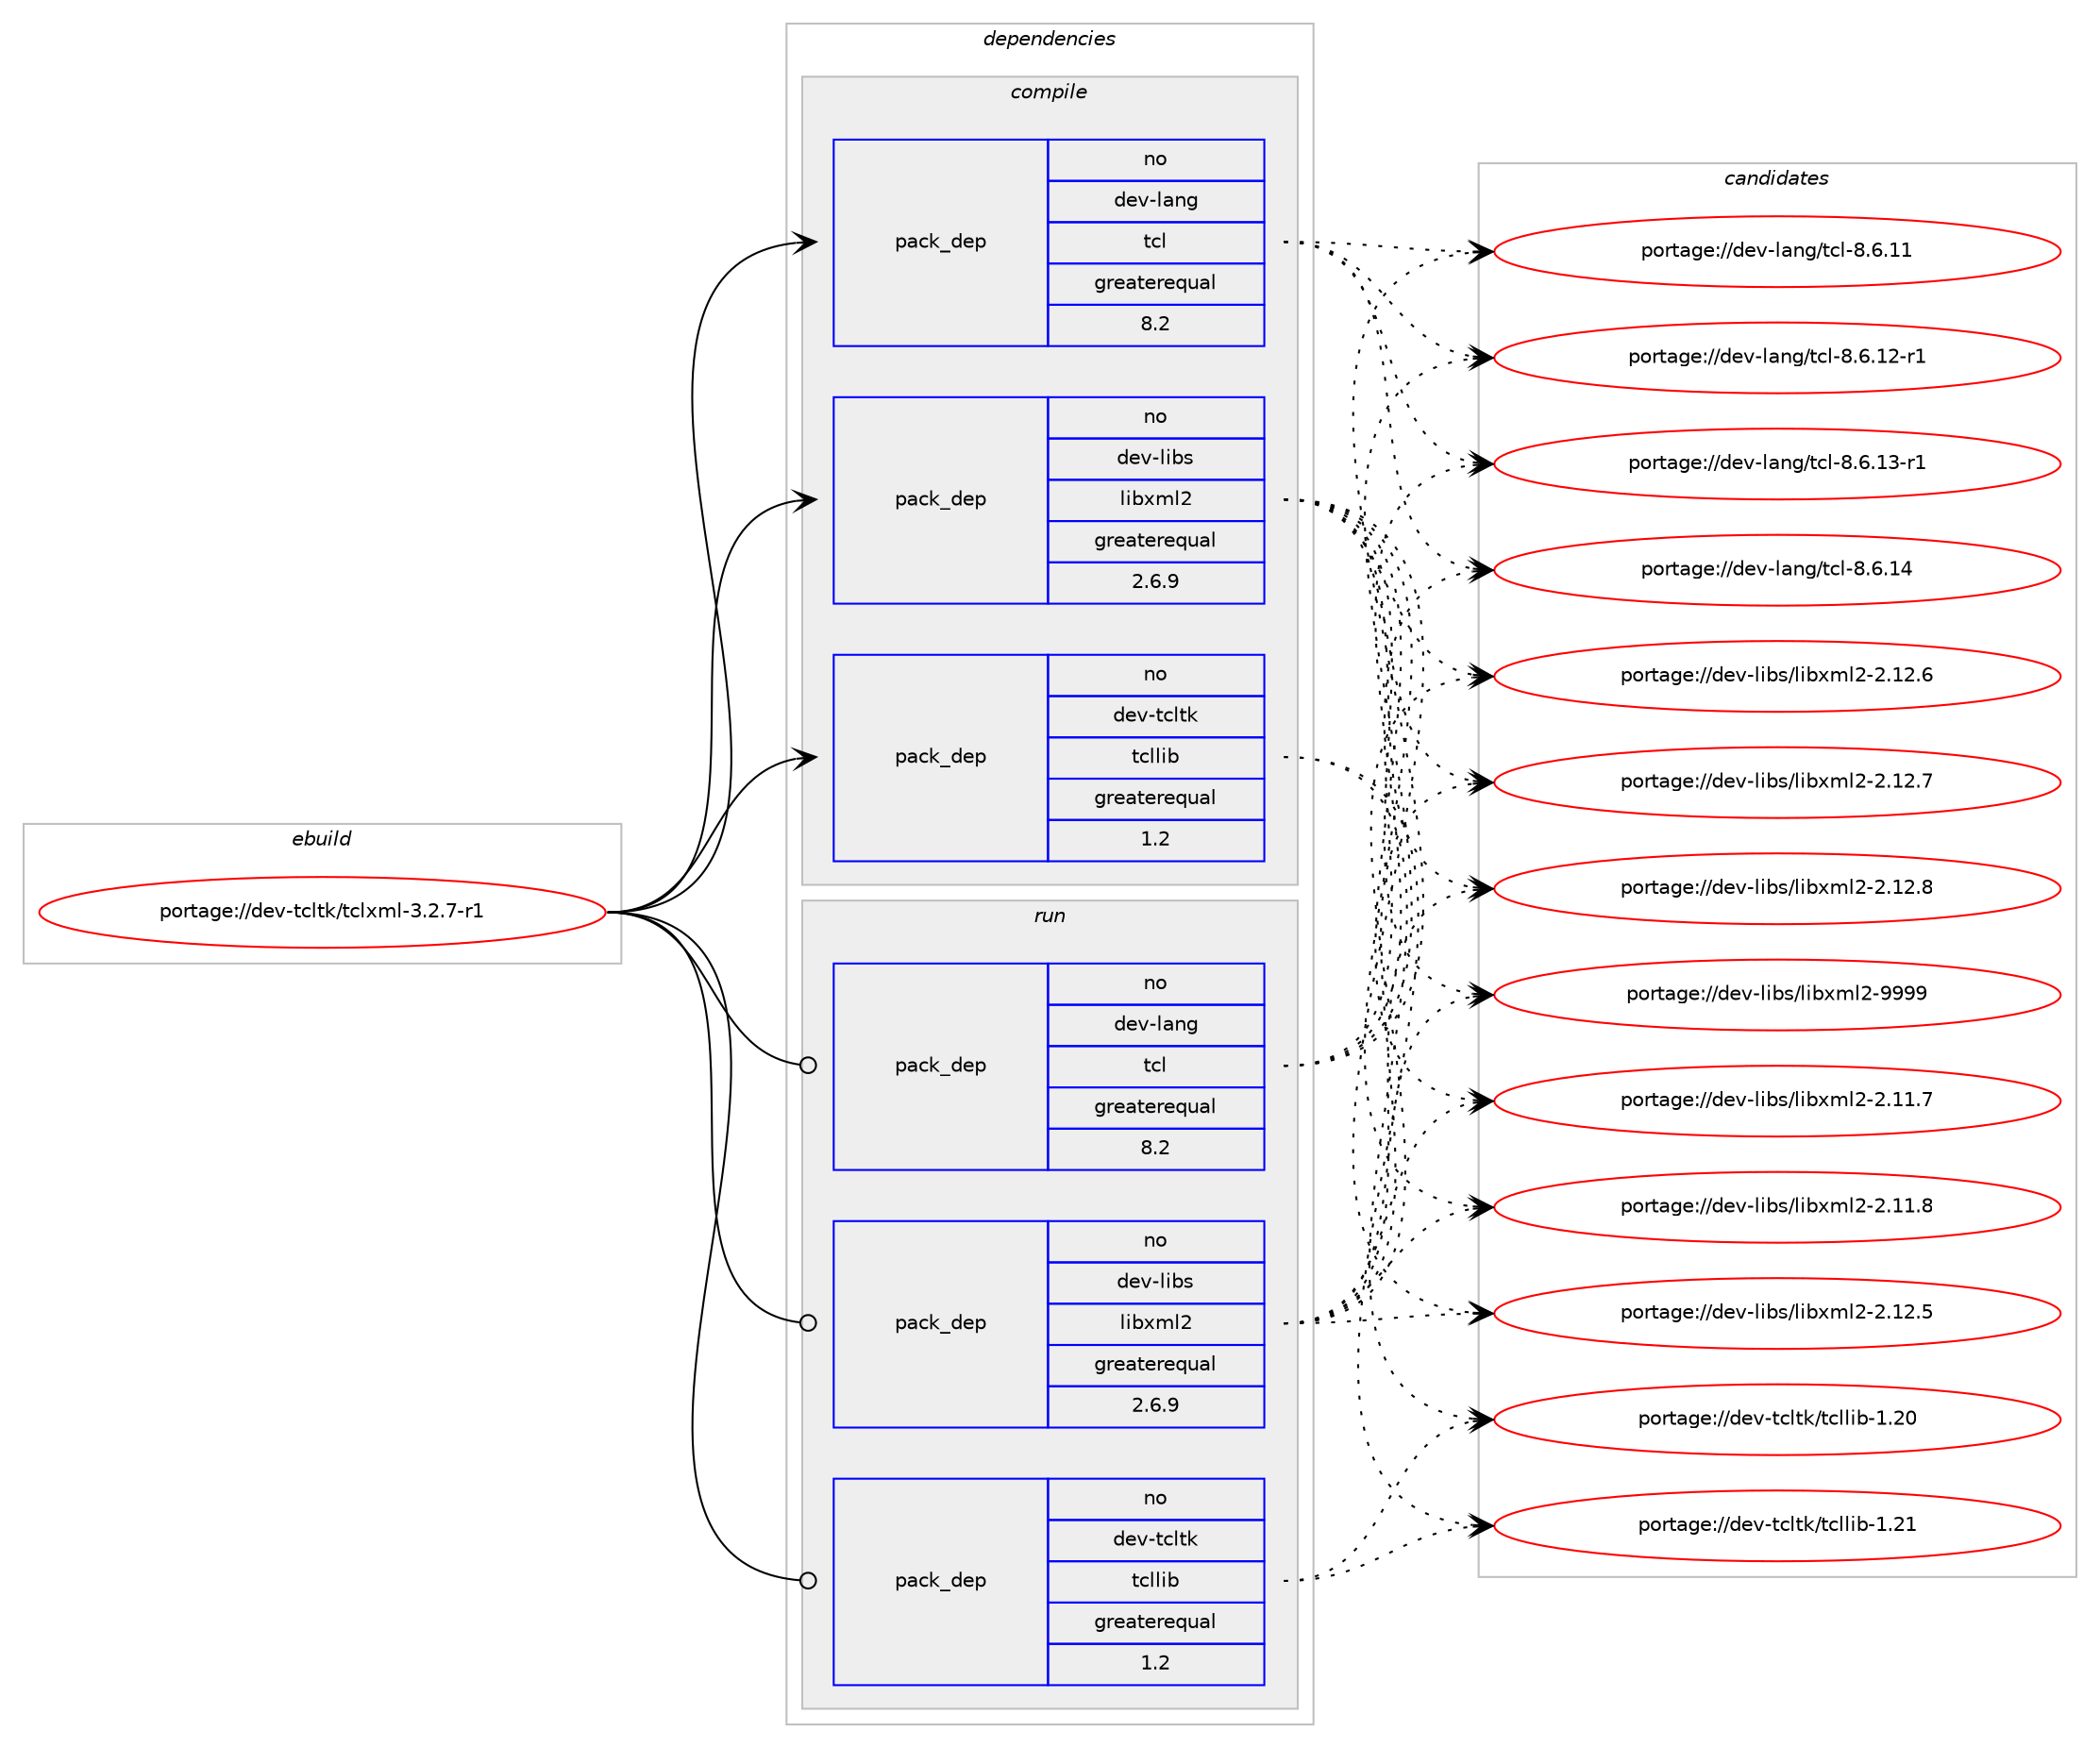 digraph prolog {

# *************
# Graph options
# *************

newrank=true;
concentrate=true;
compound=true;
graph [rankdir=LR,fontname=Helvetica,fontsize=10,ranksep=1.5];#, ranksep=2.5, nodesep=0.2];
edge  [arrowhead=vee];
node  [fontname=Helvetica,fontsize=10];

# **********
# The ebuild
# **********

subgraph cluster_leftcol {
color=gray;
rank=same;
label=<<i>ebuild</i>>;
id [label="portage://dev-tcltk/tclxml-3.2.7-r1", color=red, width=4, href="../dev-tcltk/tclxml-3.2.7-r1.svg"];
}

# ****************
# The dependencies
# ****************

subgraph cluster_midcol {
color=gray;
label=<<i>dependencies</i>>;
subgraph cluster_compile {
fillcolor="#eeeeee";
style=filled;
label=<<i>compile</i>>;
subgraph pack48124 {
dependency107153 [label=<<TABLE BORDER="0" CELLBORDER="1" CELLSPACING="0" CELLPADDING="4" WIDTH="220"><TR><TD ROWSPAN="6" CELLPADDING="30">pack_dep</TD></TR><TR><TD WIDTH="110">no</TD></TR><TR><TD>dev-lang</TD></TR><TR><TD>tcl</TD></TR><TR><TD>greaterequal</TD></TR><TR><TD>8.2</TD></TR></TABLE>>, shape=none, color=blue];
}
id:e -> dependency107153:w [weight=20,style="solid",arrowhead="vee"];
# *** BEGIN UNKNOWN DEPENDENCY TYPE (TODO) ***
# id -> package_dependency(portage://dev-tcltk/tclxml-3.2.7-r1,install,no,dev-libs,expat,none,[,,],[],[])
# *** END UNKNOWN DEPENDENCY TYPE (TODO) ***

subgraph pack48125 {
dependency107154 [label=<<TABLE BORDER="0" CELLBORDER="1" CELLSPACING="0" CELLPADDING="4" WIDTH="220"><TR><TD ROWSPAN="6" CELLPADDING="30">pack_dep</TD></TR><TR><TD WIDTH="110">no</TD></TR><TR><TD>dev-libs</TD></TR><TR><TD>libxml2</TD></TR><TR><TD>greaterequal</TD></TR><TR><TD>2.6.9</TD></TR></TABLE>>, shape=none, color=blue];
}
id:e -> dependency107154:w [weight=20,style="solid",arrowhead="vee"];
# *** BEGIN UNKNOWN DEPENDENCY TYPE (TODO) ***
# id -> package_dependency(portage://dev-tcltk/tclxml-3.2.7-r1,install,no,dev-libs,libxslt,none,[,,],[],[])
# *** END UNKNOWN DEPENDENCY TYPE (TODO) ***

subgraph pack48126 {
dependency107155 [label=<<TABLE BORDER="0" CELLBORDER="1" CELLSPACING="0" CELLPADDING="4" WIDTH="220"><TR><TD ROWSPAN="6" CELLPADDING="30">pack_dep</TD></TR><TR><TD WIDTH="110">no</TD></TR><TR><TD>dev-tcltk</TD></TR><TR><TD>tcllib</TD></TR><TR><TD>greaterequal</TD></TR><TR><TD>1.2</TD></TR></TABLE>>, shape=none, color=blue];
}
id:e -> dependency107155:w [weight=20,style="solid",arrowhead="vee"];
}
subgraph cluster_compileandrun {
fillcolor="#eeeeee";
style=filled;
label=<<i>compile and run</i>>;
}
subgraph cluster_run {
fillcolor="#eeeeee";
style=filled;
label=<<i>run</i>>;
subgraph pack48127 {
dependency107156 [label=<<TABLE BORDER="0" CELLBORDER="1" CELLSPACING="0" CELLPADDING="4" WIDTH="220"><TR><TD ROWSPAN="6" CELLPADDING="30">pack_dep</TD></TR><TR><TD WIDTH="110">no</TD></TR><TR><TD>dev-lang</TD></TR><TR><TD>tcl</TD></TR><TR><TD>greaterequal</TD></TR><TR><TD>8.2</TD></TR></TABLE>>, shape=none, color=blue];
}
id:e -> dependency107156:w [weight=20,style="solid",arrowhead="odot"];
# *** BEGIN UNKNOWN DEPENDENCY TYPE (TODO) ***
# id -> package_dependency(portage://dev-tcltk/tclxml-3.2.7-r1,run,no,dev-libs,expat,none,[,,],[],[])
# *** END UNKNOWN DEPENDENCY TYPE (TODO) ***

subgraph pack48128 {
dependency107157 [label=<<TABLE BORDER="0" CELLBORDER="1" CELLSPACING="0" CELLPADDING="4" WIDTH="220"><TR><TD ROWSPAN="6" CELLPADDING="30">pack_dep</TD></TR><TR><TD WIDTH="110">no</TD></TR><TR><TD>dev-libs</TD></TR><TR><TD>libxml2</TD></TR><TR><TD>greaterequal</TD></TR><TR><TD>2.6.9</TD></TR></TABLE>>, shape=none, color=blue];
}
id:e -> dependency107157:w [weight=20,style="solid",arrowhead="odot"];
# *** BEGIN UNKNOWN DEPENDENCY TYPE (TODO) ***
# id -> package_dependency(portage://dev-tcltk/tclxml-3.2.7-r1,run,no,dev-libs,libxslt,none,[,,],[],[])
# *** END UNKNOWN DEPENDENCY TYPE (TODO) ***

subgraph pack48129 {
dependency107158 [label=<<TABLE BORDER="0" CELLBORDER="1" CELLSPACING="0" CELLPADDING="4" WIDTH="220"><TR><TD ROWSPAN="6" CELLPADDING="30">pack_dep</TD></TR><TR><TD WIDTH="110">no</TD></TR><TR><TD>dev-tcltk</TD></TR><TR><TD>tcllib</TD></TR><TR><TD>greaterequal</TD></TR><TR><TD>1.2</TD></TR></TABLE>>, shape=none, color=blue];
}
id:e -> dependency107158:w [weight=20,style="solid",arrowhead="odot"];
}
}

# **************
# The candidates
# **************

subgraph cluster_choices {
rank=same;
color=gray;
label=<<i>candidates</i>>;

subgraph choice48124 {
color=black;
nodesep=1;
choice1001011184510897110103471169910845564654464949 [label="portage://dev-lang/tcl-8.6.11", color=red, width=4,href="../dev-lang/tcl-8.6.11.svg"];
choice10010111845108971101034711699108455646544649504511449 [label="portage://dev-lang/tcl-8.6.12-r1", color=red, width=4,href="../dev-lang/tcl-8.6.12-r1.svg"];
choice10010111845108971101034711699108455646544649514511449 [label="portage://dev-lang/tcl-8.6.13-r1", color=red, width=4,href="../dev-lang/tcl-8.6.13-r1.svg"];
choice1001011184510897110103471169910845564654464952 [label="portage://dev-lang/tcl-8.6.14", color=red, width=4,href="../dev-lang/tcl-8.6.14.svg"];
dependency107153:e -> choice1001011184510897110103471169910845564654464949:w [style=dotted,weight="100"];
dependency107153:e -> choice10010111845108971101034711699108455646544649504511449:w [style=dotted,weight="100"];
dependency107153:e -> choice10010111845108971101034711699108455646544649514511449:w [style=dotted,weight="100"];
dependency107153:e -> choice1001011184510897110103471169910845564654464952:w [style=dotted,weight="100"];
}
subgraph choice48125 {
color=black;
nodesep=1;
choice100101118451081059811547108105981201091085045504649494655 [label="portage://dev-libs/libxml2-2.11.7", color=red, width=4,href="../dev-libs/libxml2-2.11.7.svg"];
choice100101118451081059811547108105981201091085045504649494656 [label="portage://dev-libs/libxml2-2.11.8", color=red, width=4,href="../dev-libs/libxml2-2.11.8.svg"];
choice100101118451081059811547108105981201091085045504649504653 [label="portage://dev-libs/libxml2-2.12.5", color=red, width=4,href="../dev-libs/libxml2-2.12.5.svg"];
choice100101118451081059811547108105981201091085045504649504654 [label="portage://dev-libs/libxml2-2.12.6", color=red, width=4,href="../dev-libs/libxml2-2.12.6.svg"];
choice100101118451081059811547108105981201091085045504649504655 [label="portage://dev-libs/libxml2-2.12.7", color=red, width=4,href="../dev-libs/libxml2-2.12.7.svg"];
choice100101118451081059811547108105981201091085045504649504656 [label="portage://dev-libs/libxml2-2.12.8", color=red, width=4,href="../dev-libs/libxml2-2.12.8.svg"];
choice10010111845108105981154710810598120109108504557575757 [label="portage://dev-libs/libxml2-9999", color=red, width=4,href="../dev-libs/libxml2-9999.svg"];
dependency107154:e -> choice100101118451081059811547108105981201091085045504649494655:w [style=dotted,weight="100"];
dependency107154:e -> choice100101118451081059811547108105981201091085045504649494656:w [style=dotted,weight="100"];
dependency107154:e -> choice100101118451081059811547108105981201091085045504649504653:w [style=dotted,weight="100"];
dependency107154:e -> choice100101118451081059811547108105981201091085045504649504654:w [style=dotted,weight="100"];
dependency107154:e -> choice100101118451081059811547108105981201091085045504649504655:w [style=dotted,weight="100"];
dependency107154:e -> choice100101118451081059811547108105981201091085045504649504656:w [style=dotted,weight="100"];
dependency107154:e -> choice10010111845108105981154710810598120109108504557575757:w [style=dotted,weight="100"];
}
subgraph choice48126 {
color=black;
nodesep=1;
choice10010111845116991081161074711699108108105984549465048 [label="portage://dev-tcltk/tcllib-1.20", color=red, width=4,href="../dev-tcltk/tcllib-1.20.svg"];
choice10010111845116991081161074711699108108105984549465049 [label="portage://dev-tcltk/tcllib-1.21", color=red, width=4,href="../dev-tcltk/tcllib-1.21.svg"];
dependency107155:e -> choice10010111845116991081161074711699108108105984549465048:w [style=dotted,weight="100"];
dependency107155:e -> choice10010111845116991081161074711699108108105984549465049:w [style=dotted,weight="100"];
}
subgraph choice48127 {
color=black;
nodesep=1;
choice1001011184510897110103471169910845564654464949 [label="portage://dev-lang/tcl-8.6.11", color=red, width=4,href="../dev-lang/tcl-8.6.11.svg"];
choice10010111845108971101034711699108455646544649504511449 [label="portage://dev-lang/tcl-8.6.12-r1", color=red, width=4,href="../dev-lang/tcl-8.6.12-r1.svg"];
choice10010111845108971101034711699108455646544649514511449 [label="portage://dev-lang/tcl-8.6.13-r1", color=red, width=4,href="../dev-lang/tcl-8.6.13-r1.svg"];
choice1001011184510897110103471169910845564654464952 [label="portage://dev-lang/tcl-8.6.14", color=red, width=4,href="../dev-lang/tcl-8.6.14.svg"];
dependency107156:e -> choice1001011184510897110103471169910845564654464949:w [style=dotted,weight="100"];
dependency107156:e -> choice10010111845108971101034711699108455646544649504511449:w [style=dotted,weight="100"];
dependency107156:e -> choice10010111845108971101034711699108455646544649514511449:w [style=dotted,weight="100"];
dependency107156:e -> choice1001011184510897110103471169910845564654464952:w [style=dotted,weight="100"];
}
subgraph choice48128 {
color=black;
nodesep=1;
choice100101118451081059811547108105981201091085045504649494655 [label="portage://dev-libs/libxml2-2.11.7", color=red, width=4,href="../dev-libs/libxml2-2.11.7.svg"];
choice100101118451081059811547108105981201091085045504649494656 [label="portage://dev-libs/libxml2-2.11.8", color=red, width=4,href="../dev-libs/libxml2-2.11.8.svg"];
choice100101118451081059811547108105981201091085045504649504653 [label="portage://dev-libs/libxml2-2.12.5", color=red, width=4,href="../dev-libs/libxml2-2.12.5.svg"];
choice100101118451081059811547108105981201091085045504649504654 [label="portage://dev-libs/libxml2-2.12.6", color=red, width=4,href="../dev-libs/libxml2-2.12.6.svg"];
choice100101118451081059811547108105981201091085045504649504655 [label="portage://dev-libs/libxml2-2.12.7", color=red, width=4,href="../dev-libs/libxml2-2.12.7.svg"];
choice100101118451081059811547108105981201091085045504649504656 [label="portage://dev-libs/libxml2-2.12.8", color=red, width=4,href="../dev-libs/libxml2-2.12.8.svg"];
choice10010111845108105981154710810598120109108504557575757 [label="portage://dev-libs/libxml2-9999", color=red, width=4,href="../dev-libs/libxml2-9999.svg"];
dependency107157:e -> choice100101118451081059811547108105981201091085045504649494655:w [style=dotted,weight="100"];
dependency107157:e -> choice100101118451081059811547108105981201091085045504649494656:w [style=dotted,weight="100"];
dependency107157:e -> choice100101118451081059811547108105981201091085045504649504653:w [style=dotted,weight="100"];
dependency107157:e -> choice100101118451081059811547108105981201091085045504649504654:w [style=dotted,weight="100"];
dependency107157:e -> choice100101118451081059811547108105981201091085045504649504655:w [style=dotted,weight="100"];
dependency107157:e -> choice100101118451081059811547108105981201091085045504649504656:w [style=dotted,weight="100"];
dependency107157:e -> choice10010111845108105981154710810598120109108504557575757:w [style=dotted,weight="100"];
}
subgraph choice48129 {
color=black;
nodesep=1;
choice10010111845116991081161074711699108108105984549465048 [label="portage://dev-tcltk/tcllib-1.20", color=red, width=4,href="../dev-tcltk/tcllib-1.20.svg"];
choice10010111845116991081161074711699108108105984549465049 [label="portage://dev-tcltk/tcllib-1.21", color=red, width=4,href="../dev-tcltk/tcllib-1.21.svg"];
dependency107158:e -> choice10010111845116991081161074711699108108105984549465048:w [style=dotted,weight="100"];
dependency107158:e -> choice10010111845116991081161074711699108108105984549465049:w [style=dotted,weight="100"];
}
}

}
